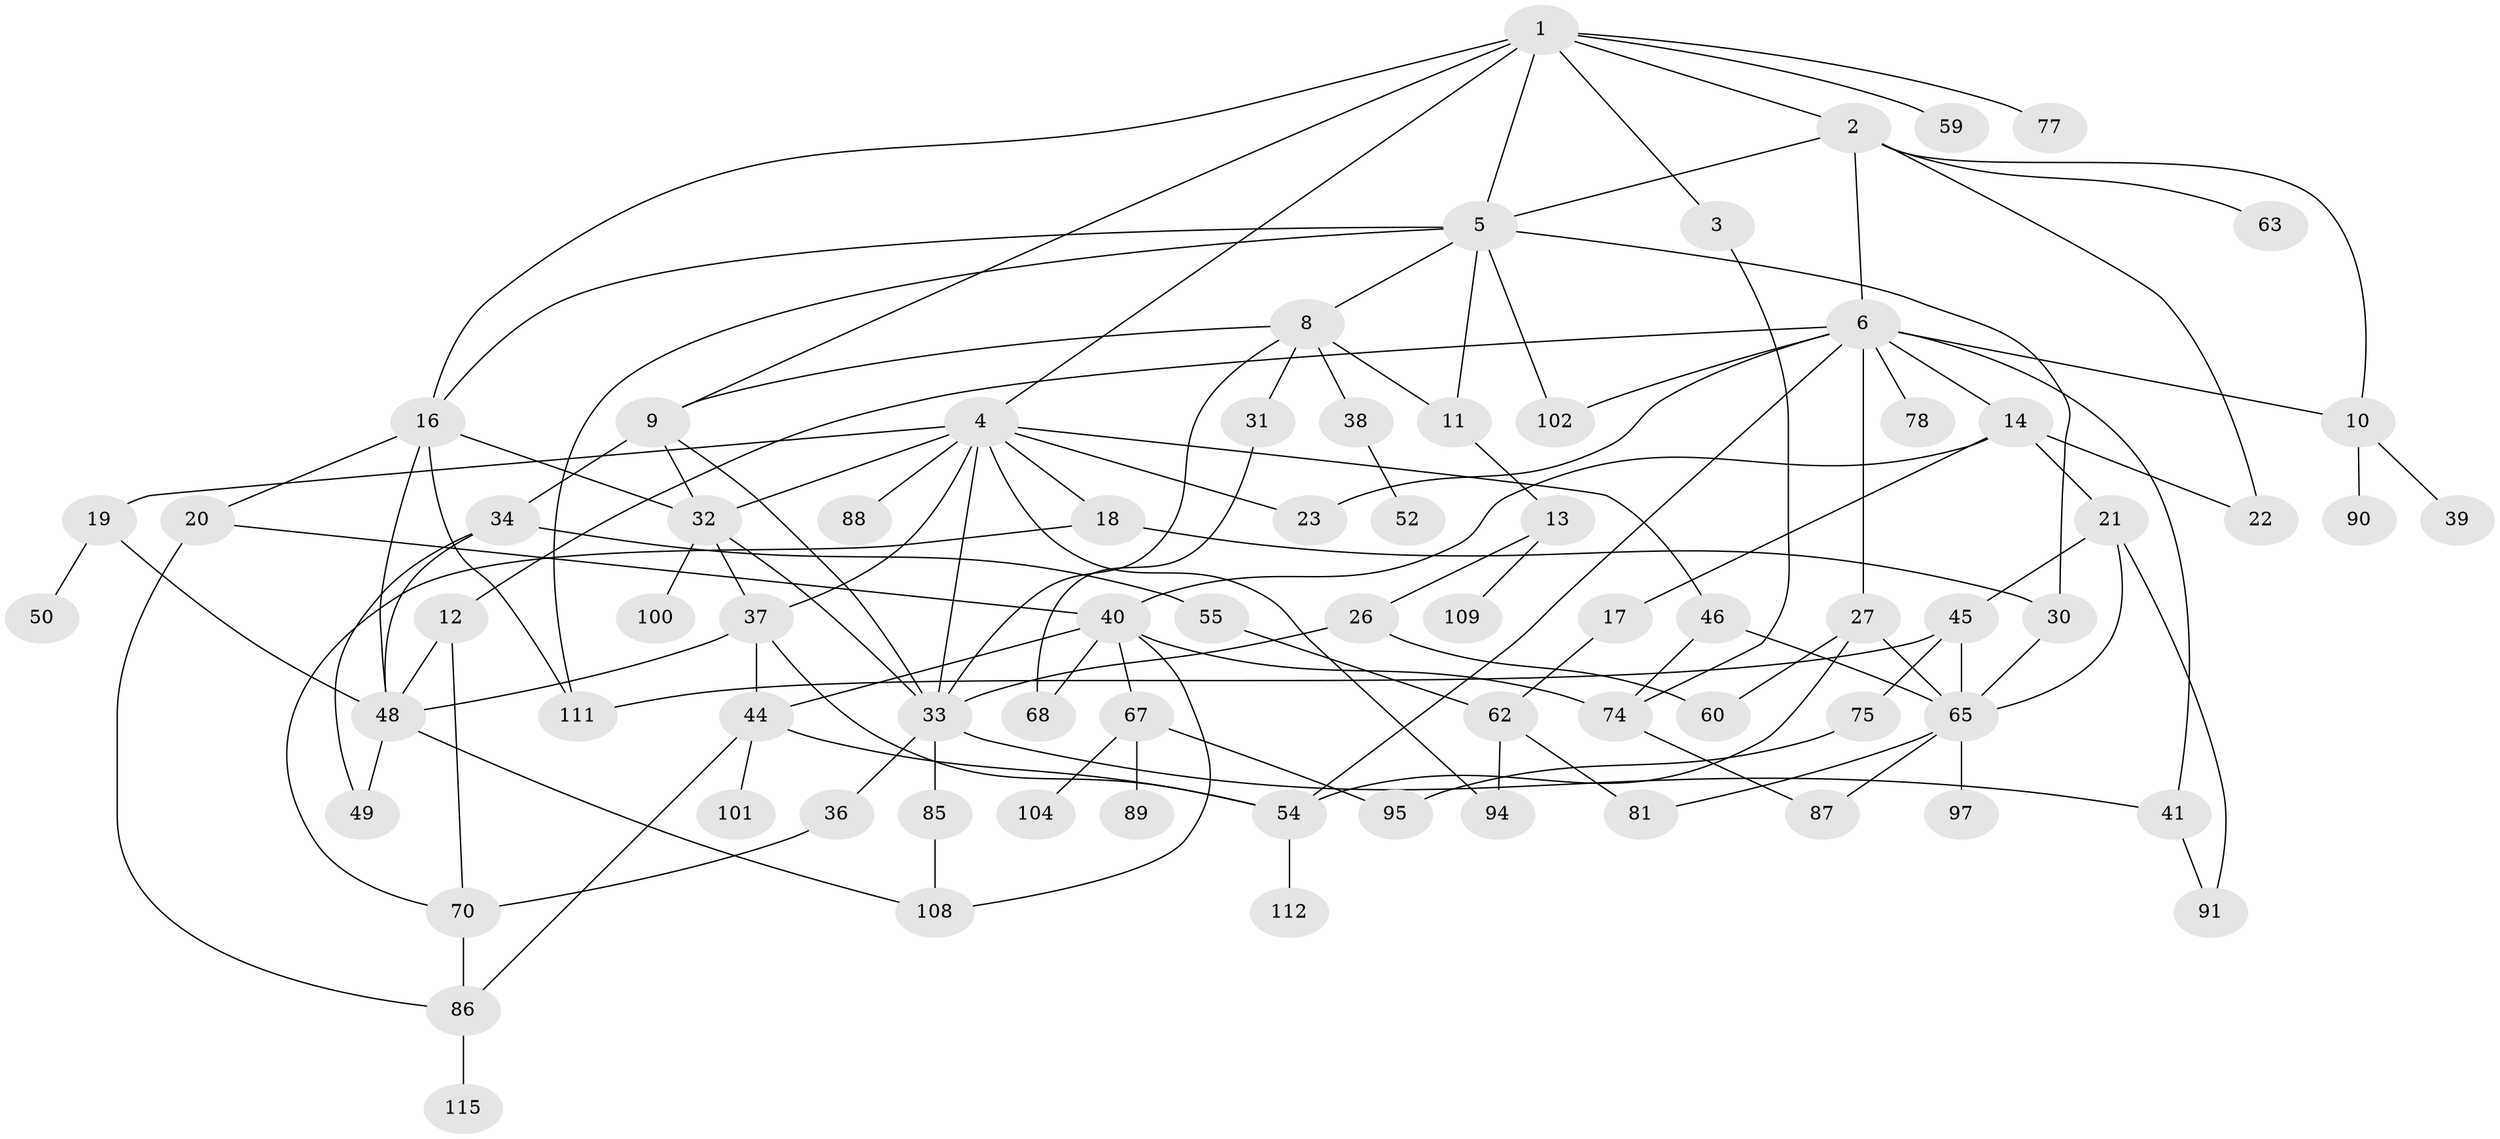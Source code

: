 // Generated by graph-tools (version 1.1) at 2025/23/03/03/25 07:23:32]
// undirected, 75 vertices, 123 edges
graph export_dot {
graph [start="1"]
  node [color=gray90,style=filled];
  1 [super="+57"];
  2 [super="+64"];
  3 [super="+29"];
  4 [super="+35"];
  5 [super="+7"];
  6 [super="+43"];
  8;
  9 [super="+15"];
  10 [super="+56"];
  11 [super="+42"];
  12;
  13 [super="+99"];
  14 [super="+58"];
  16 [super="+113"];
  17;
  18 [super="+25"];
  19;
  20 [super="+53"];
  21 [super="+83"];
  22;
  23 [super="+24"];
  26 [super="+28"];
  27 [super="+92"];
  30 [super="+107"];
  31;
  32 [super="+51"];
  33 [super="+73"];
  34;
  36 [super="+69"];
  37 [super="+76"];
  38;
  39;
  40 [super="+47"];
  41 [super="+80"];
  44;
  45;
  46 [super="+105"];
  48 [super="+61"];
  49;
  50;
  52 [super="+66"];
  54 [super="+93"];
  55;
  59 [super="+98"];
  60;
  62 [super="+79"];
  63;
  65 [super="+72"];
  67 [super="+71"];
  68 [super="+103"];
  70 [super="+82"];
  74 [super="+106"];
  75;
  77 [super="+84"];
  78;
  81;
  85;
  86 [super="+114"];
  87;
  88;
  89;
  90;
  91 [super="+96"];
  94;
  95;
  97;
  100;
  101;
  102 [super="+110"];
  104;
  108;
  109;
  111;
  112;
  115;
  1 -- 2;
  1 -- 3;
  1 -- 4;
  1 -- 5;
  1 -- 9;
  1 -- 59;
  1 -- 77;
  1 -- 16;
  2 -- 6;
  2 -- 22;
  2 -- 63;
  2 -- 5;
  2 -- 10;
  3 -- 74;
  4 -- 18;
  4 -- 19;
  4 -- 23;
  4 -- 46;
  4 -- 94;
  4 -- 32 [weight=2];
  4 -- 37;
  4 -- 88;
  4 -- 33;
  5 -- 16;
  5 -- 30;
  5 -- 102;
  5 -- 8;
  5 -- 111;
  5 -- 11;
  6 -- 10;
  6 -- 12;
  6 -- 14;
  6 -- 27;
  6 -- 41 [weight=2];
  6 -- 23;
  6 -- 78;
  6 -- 102;
  6 -- 54;
  8 -- 11;
  8 -- 31;
  8 -- 38;
  8 -- 33;
  8 -- 9;
  9 -- 32;
  9 -- 34;
  9 -- 33;
  10 -- 39;
  10 -- 90;
  11 -- 13;
  12 -- 48;
  12 -- 70;
  13 -- 26;
  13 -- 109;
  14 -- 17;
  14 -- 21;
  14 -- 22;
  14 -- 40;
  16 -- 20;
  16 -- 48;
  16 -- 111;
  16 -- 32;
  17 -- 62;
  18 -- 30;
  18 -- 70;
  19 -- 50;
  19 -- 48;
  20 -- 40;
  20 -- 86;
  21 -- 45;
  21 -- 65;
  21 -- 91;
  26 -- 33;
  26 -- 60;
  27 -- 54;
  27 -- 65;
  27 -- 60;
  30 -- 65;
  31 -- 68;
  32 -- 100;
  32 -- 37;
  32 -- 33;
  33 -- 36;
  33 -- 41;
  33 -- 85;
  34 -- 49;
  34 -- 55;
  34 -- 48;
  36 -- 70;
  37 -- 44;
  37 -- 54;
  37 -- 48;
  38 -- 52;
  40 -- 67;
  40 -- 108;
  40 -- 44;
  40 -- 74;
  40 -- 68;
  41 -- 91;
  44 -- 101;
  44 -- 54;
  44 -- 86;
  45 -- 75;
  45 -- 65;
  45 -- 111;
  46 -- 74;
  46 -- 65;
  48 -- 49;
  48 -- 108;
  54 -- 112;
  55 -- 62;
  62 -- 81;
  62 -- 94;
  65 -- 87;
  65 -- 81;
  65 -- 97;
  67 -- 104;
  67 -- 89;
  67 -- 95;
  70 -- 86;
  74 -- 87;
  75 -- 95;
  85 -- 108;
  86 -- 115;
}
